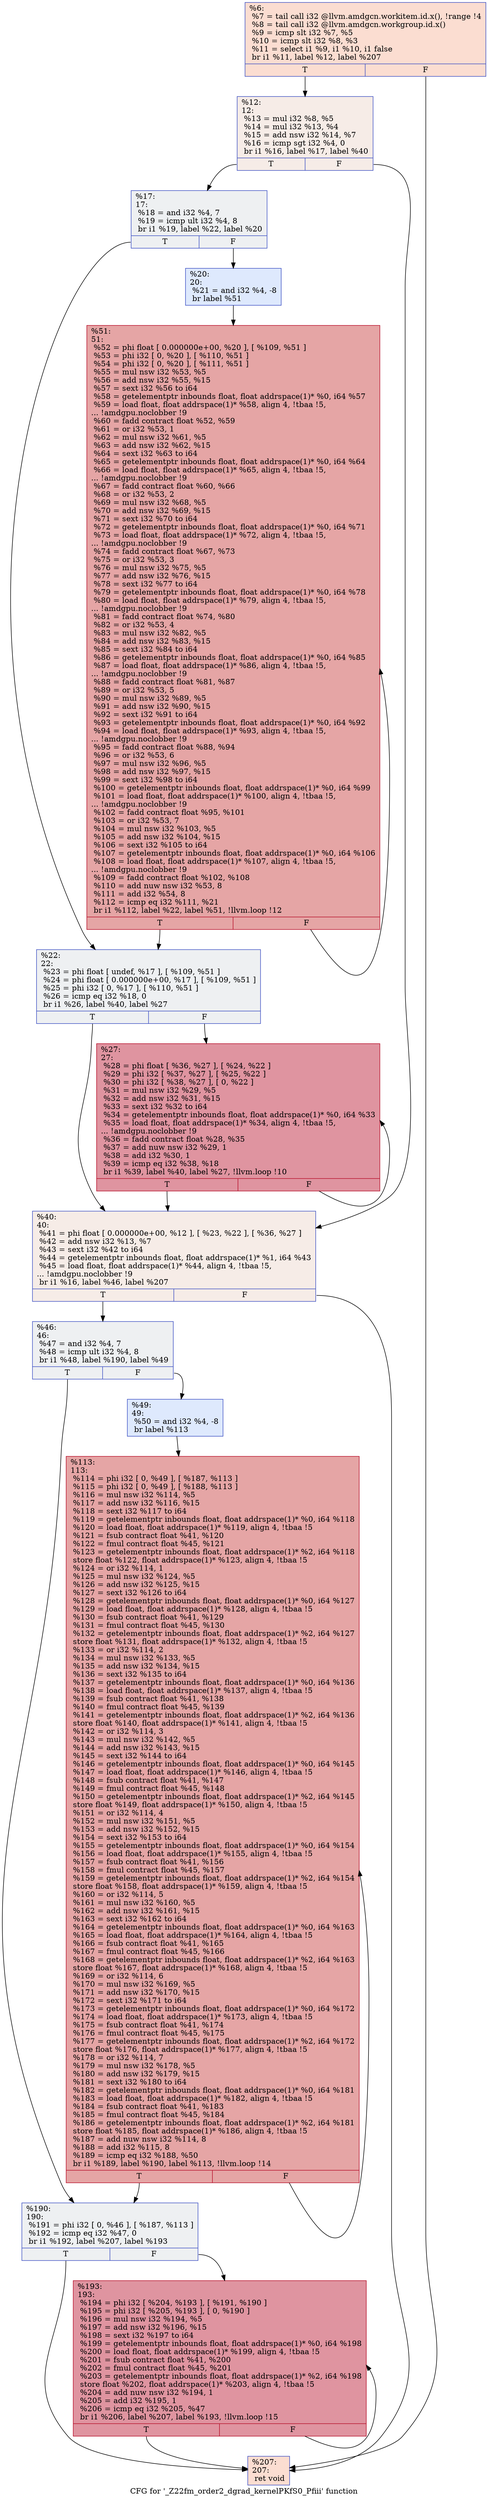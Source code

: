 digraph "CFG for '_Z22fm_order2_dgrad_kernelPKfS0_Pfiii' function" {
	label="CFG for '_Z22fm_order2_dgrad_kernelPKfS0_Pfiii' function";

	Node0x56b1400 [shape=record,color="#3d50c3ff", style=filled, fillcolor="#f7b39670",label="{%6:\l  %7 = tail call i32 @llvm.amdgcn.workitem.id.x(), !range !4\l  %8 = tail call i32 @llvm.amdgcn.workgroup.id.x()\l  %9 = icmp slt i32 %7, %5\l  %10 = icmp slt i32 %8, %3\l  %11 = select i1 %9, i1 %10, i1 false\l  br i1 %11, label %12, label %207\l|{<s0>T|<s1>F}}"];
	Node0x56b1400:s0 -> Node0x56b0690;
	Node0x56b1400:s1 -> Node0x56b2c30;
	Node0x56b0690 [shape=record,color="#3d50c3ff", style=filled, fillcolor="#ead5c970",label="{%12:\l12:                                               \l  %13 = mul i32 %8, %5\l  %14 = mul i32 %13, %4\l  %15 = add nsw i32 %14, %7\l  %16 = icmp sgt i32 %4, 0\l  br i1 %16, label %17, label %40\l|{<s0>T|<s1>F}}"];
	Node0x56b0690:s0 -> Node0x56b2380;
	Node0x56b0690:s1 -> Node0x56b30f0;
	Node0x56b2380 [shape=record,color="#3d50c3ff", style=filled, fillcolor="#d9dce170",label="{%17:\l17:                                               \l  %18 = and i32 %4, 7\l  %19 = icmp ult i32 %4, 8\l  br i1 %19, label %22, label %20\l|{<s0>T|<s1>F}}"];
	Node0x56b2380:s0 -> Node0x56b3370;
	Node0x56b2380:s1 -> Node0x56b33c0;
	Node0x56b33c0 [shape=record,color="#3d50c3ff", style=filled, fillcolor="#b5cdfa70",label="{%20:\l20:                                               \l  %21 = and i32 %4, -8\l  br label %51\l}"];
	Node0x56b33c0 -> Node0x56b35c0;
	Node0x56b3370 [shape=record,color="#3d50c3ff", style=filled, fillcolor="#d9dce170",label="{%22:\l22:                                               \l  %23 = phi float [ undef, %17 ], [ %109, %51 ]\l  %24 = phi float [ 0.000000e+00, %17 ], [ %109, %51 ]\l  %25 = phi i32 [ 0, %17 ], [ %110, %51 ]\l  %26 = icmp eq i32 %18, 0\l  br i1 %26, label %40, label %27\l|{<s0>T|<s1>F}}"];
	Node0x56b3370:s0 -> Node0x56b30f0;
	Node0x56b3370:s1 -> Node0x56b4830;
	Node0x56b4830 [shape=record,color="#b70d28ff", style=filled, fillcolor="#b70d2870",label="{%27:\l27:                                               \l  %28 = phi float [ %36, %27 ], [ %24, %22 ]\l  %29 = phi i32 [ %37, %27 ], [ %25, %22 ]\l  %30 = phi i32 [ %38, %27 ], [ 0, %22 ]\l  %31 = mul nsw i32 %29, %5\l  %32 = add nsw i32 %31, %15\l  %33 = sext i32 %32 to i64\l  %34 = getelementptr inbounds float, float addrspace(1)* %0, i64 %33\l  %35 = load float, float addrspace(1)* %34, align 4, !tbaa !5,\l... !amdgpu.noclobber !9\l  %36 = fadd contract float %28, %35\l  %37 = add nuw nsw i32 %29, 1\l  %38 = add i32 %30, 1\l  %39 = icmp eq i32 %38, %18\l  br i1 %39, label %40, label %27, !llvm.loop !10\l|{<s0>T|<s1>F}}"];
	Node0x56b4830:s0 -> Node0x56b30f0;
	Node0x56b4830:s1 -> Node0x56b4830;
	Node0x56b30f0 [shape=record,color="#3d50c3ff", style=filled, fillcolor="#ead5c970",label="{%40:\l40:                                               \l  %41 = phi float [ 0.000000e+00, %12 ], [ %23, %22 ], [ %36, %27 ]\l  %42 = add nsw i32 %13, %7\l  %43 = sext i32 %42 to i64\l  %44 = getelementptr inbounds float, float addrspace(1)* %1, i64 %43\l  %45 = load float, float addrspace(1)* %44, align 4, !tbaa !5,\l... !amdgpu.noclobber !9\l  br i1 %16, label %46, label %207\l|{<s0>T|<s1>F}}"];
	Node0x56b30f0:s0 -> Node0x56b6600;
	Node0x56b30f0:s1 -> Node0x56b2c30;
	Node0x56b6600 [shape=record,color="#3d50c3ff", style=filled, fillcolor="#d9dce170",label="{%46:\l46:                                               \l  %47 = and i32 %4, 7\l  %48 = icmp ult i32 %4, 8\l  br i1 %48, label %190, label %49\l|{<s0>T|<s1>F}}"];
	Node0x56b6600:s0 -> Node0x56b6860;
	Node0x56b6600:s1 -> Node0x56b68b0;
	Node0x56b68b0 [shape=record,color="#3d50c3ff", style=filled, fillcolor="#b5cdfa70",label="{%49:\l49:                                               \l  %50 = and i32 %4, -8\l  br label %113\l}"];
	Node0x56b68b0 -> Node0x56b6a80;
	Node0x56b35c0 [shape=record,color="#b70d28ff", style=filled, fillcolor="#c5333470",label="{%51:\l51:                                               \l  %52 = phi float [ 0.000000e+00, %20 ], [ %109, %51 ]\l  %53 = phi i32 [ 0, %20 ], [ %110, %51 ]\l  %54 = phi i32 [ 0, %20 ], [ %111, %51 ]\l  %55 = mul nsw i32 %53, %5\l  %56 = add nsw i32 %55, %15\l  %57 = sext i32 %56 to i64\l  %58 = getelementptr inbounds float, float addrspace(1)* %0, i64 %57\l  %59 = load float, float addrspace(1)* %58, align 4, !tbaa !5,\l... !amdgpu.noclobber !9\l  %60 = fadd contract float %52, %59\l  %61 = or i32 %53, 1\l  %62 = mul nsw i32 %61, %5\l  %63 = add nsw i32 %62, %15\l  %64 = sext i32 %63 to i64\l  %65 = getelementptr inbounds float, float addrspace(1)* %0, i64 %64\l  %66 = load float, float addrspace(1)* %65, align 4, !tbaa !5,\l... !amdgpu.noclobber !9\l  %67 = fadd contract float %60, %66\l  %68 = or i32 %53, 2\l  %69 = mul nsw i32 %68, %5\l  %70 = add nsw i32 %69, %15\l  %71 = sext i32 %70 to i64\l  %72 = getelementptr inbounds float, float addrspace(1)* %0, i64 %71\l  %73 = load float, float addrspace(1)* %72, align 4, !tbaa !5,\l... !amdgpu.noclobber !9\l  %74 = fadd contract float %67, %73\l  %75 = or i32 %53, 3\l  %76 = mul nsw i32 %75, %5\l  %77 = add nsw i32 %76, %15\l  %78 = sext i32 %77 to i64\l  %79 = getelementptr inbounds float, float addrspace(1)* %0, i64 %78\l  %80 = load float, float addrspace(1)* %79, align 4, !tbaa !5,\l... !amdgpu.noclobber !9\l  %81 = fadd contract float %74, %80\l  %82 = or i32 %53, 4\l  %83 = mul nsw i32 %82, %5\l  %84 = add nsw i32 %83, %15\l  %85 = sext i32 %84 to i64\l  %86 = getelementptr inbounds float, float addrspace(1)* %0, i64 %85\l  %87 = load float, float addrspace(1)* %86, align 4, !tbaa !5,\l... !amdgpu.noclobber !9\l  %88 = fadd contract float %81, %87\l  %89 = or i32 %53, 5\l  %90 = mul nsw i32 %89, %5\l  %91 = add nsw i32 %90, %15\l  %92 = sext i32 %91 to i64\l  %93 = getelementptr inbounds float, float addrspace(1)* %0, i64 %92\l  %94 = load float, float addrspace(1)* %93, align 4, !tbaa !5,\l... !amdgpu.noclobber !9\l  %95 = fadd contract float %88, %94\l  %96 = or i32 %53, 6\l  %97 = mul nsw i32 %96, %5\l  %98 = add nsw i32 %97, %15\l  %99 = sext i32 %98 to i64\l  %100 = getelementptr inbounds float, float addrspace(1)* %0, i64 %99\l  %101 = load float, float addrspace(1)* %100, align 4, !tbaa !5,\l... !amdgpu.noclobber !9\l  %102 = fadd contract float %95, %101\l  %103 = or i32 %53, 7\l  %104 = mul nsw i32 %103, %5\l  %105 = add nsw i32 %104, %15\l  %106 = sext i32 %105 to i64\l  %107 = getelementptr inbounds float, float addrspace(1)* %0, i64 %106\l  %108 = load float, float addrspace(1)* %107, align 4, !tbaa !5,\l... !amdgpu.noclobber !9\l  %109 = fadd contract float %102, %108\l  %110 = add nuw nsw i32 %53, 8\l  %111 = add i32 %54, 8\l  %112 = icmp eq i32 %111, %21\l  br i1 %112, label %22, label %51, !llvm.loop !12\l|{<s0>T|<s1>F}}"];
	Node0x56b35c0:s0 -> Node0x56b3370;
	Node0x56b35c0:s1 -> Node0x56b35c0;
	Node0x56b6a80 [shape=record,color="#b70d28ff", style=filled, fillcolor="#c5333470",label="{%113:\l113:                                              \l  %114 = phi i32 [ 0, %49 ], [ %187, %113 ]\l  %115 = phi i32 [ 0, %49 ], [ %188, %113 ]\l  %116 = mul nsw i32 %114, %5\l  %117 = add nsw i32 %116, %15\l  %118 = sext i32 %117 to i64\l  %119 = getelementptr inbounds float, float addrspace(1)* %0, i64 %118\l  %120 = load float, float addrspace(1)* %119, align 4, !tbaa !5\l  %121 = fsub contract float %41, %120\l  %122 = fmul contract float %45, %121\l  %123 = getelementptr inbounds float, float addrspace(1)* %2, i64 %118\l  store float %122, float addrspace(1)* %123, align 4, !tbaa !5\l  %124 = or i32 %114, 1\l  %125 = mul nsw i32 %124, %5\l  %126 = add nsw i32 %125, %15\l  %127 = sext i32 %126 to i64\l  %128 = getelementptr inbounds float, float addrspace(1)* %0, i64 %127\l  %129 = load float, float addrspace(1)* %128, align 4, !tbaa !5\l  %130 = fsub contract float %41, %129\l  %131 = fmul contract float %45, %130\l  %132 = getelementptr inbounds float, float addrspace(1)* %2, i64 %127\l  store float %131, float addrspace(1)* %132, align 4, !tbaa !5\l  %133 = or i32 %114, 2\l  %134 = mul nsw i32 %133, %5\l  %135 = add nsw i32 %134, %15\l  %136 = sext i32 %135 to i64\l  %137 = getelementptr inbounds float, float addrspace(1)* %0, i64 %136\l  %138 = load float, float addrspace(1)* %137, align 4, !tbaa !5\l  %139 = fsub contract float %41, %138\l  %140 = fmul contract float %45, %139\l  %141 = getelementptr inbounds float, float addrspace(1)* %2, i64 %136\l  store float %140, float addrspace(1)* %141, align 4, !tbaa !5\l  %142 = or i32 %114, 3\l  %143 = mul nsw i32 %142, %5\l  %144 = add nsw i32 %143, %15\l  %145 = sext i32 %144 to i64\l  %146 = getelementptr inbounds float, float addrspace(1)* %0, i64 %145\l  %147 = load float, float addrspace(1)* %146, align 4, !tbaa !5\l  %148 = fsub contract float %41, %147\l  %149 = fmul contract float %45, %148\l  %150 = getelementptr inbounds float, float addrspace(1)* %2, i64 %145\l  store float %149, float addrspace(1)* %150, align 4, !tbaa !5\l  %151 = or i32 %114, 4\l  %152 = mul nsw i32 %151, %5\l  %153 = add nsw i32 %152, %15\l  %154 = sext i32 %153 to i64\l  %155 = getelementptr inbounds float, float addrspace(1)* %0, i64 %154\l  %156 = load float, float addrspace(1)* %155, align 4, !tbaa !5\l  %157 = fsub contract float %41, %156\l  %158 = fmul contract float %45, %157\l  %159 = getelementptr inbounds float, float addrspace(1)* %2, i64 %154\l  store float %158, float addrspace(1)* %159, align 4, !tbaa !5\l  %160 = or i32 %114, 5\l  %161 = mul nsw i32 %160, %5\l  %162 = add nsw i32 %161, %15\l  %163 = sext i32 %162 to i64\l  %164 = getelementptr inbounds float, float addrspace(1)* %0, i64 %163\l  %165 = load float, float addrspace(1)* %164, align 4, !tbaa !5\l  %166 = fsub contract float %41, %165\l  %167 = fmul contract float %45, %166\l  %168 = getelementptr inbounds float, float addrspace(1)* %2, i64 %163\l  store float %167, float addrspace(1)* %168, align 4, !tbaa !5\l  %169 = or i32 %114, 6\l  %170 = mul nsw i32 %169, %5\l  %171 = add nsw i32 %170, %15\l  %172 = sext i32 %171 to i64\l  %173 = getelementptr inbounds float, float addrspace(1)* %0, i64 %172\l  %174 = load float, float addrspace(1)* %173, align 4, !tbaa !5\l  %175 = fsub contract float %41, %174\l  %176 = fmul contract float %45, %175\l  %177 = getelementptr inbounds float, float addrspace(1)* %2, i64 %172\l  store float %176, float addrspace(1)* %177, align 4, !tbaa !5\l  %178 = or i32 %114, 7\l  %179 = mul nsw i32 %178, %5\l  %180 = add nsw i32 %179, %15\l  %181 = sext i32 %180 to i64\l  %182 = getelementptr inbounds float, float addrspace(1)* %0, i64 %181\l  %183 = load float, float addrspace(1)* %182, align 4, !tbaa !5\l  %184 = fsub contract float %41, %183\l  %185 = fmul contract float %45, %184\l  %186 = getelementptr inbounds float, float addrspace(1)* %2, i64 %181\l  store float %185, float addrspace(1)* %186, align 4, !tbaa !5\l  %187 = add nuw nsw i32 %114, 8\l  %188 = add i32 %115, 8\l  %189 = icmp eq i32 %188, %50\l  br i1 %189, label %190, label %113, !llvm.loop !14\l|{<s0>T|<s1>F}}"];
	Node0x56b6a80:s0 -> Node0x56b6860;
	Node0x56b6a80:s1 -> Node0x56b6a80;
	Node0x56b6860 [shape=record,color="#3d50c3ff", style=filled, fillcolor="#d9dce170",label="{%190:\l190:                                              \l  %191 = phi i32 [ 0, %46 ], [ %187, %113 ]\l  %192 = icmp eq i32 %47, 0\l  br i1 %192, label %207, label %193\l|{<s0>T|<s1>F}}"];
	Node0x56b6860:s0 -> Node0x56b2c30;
	Node0x56b6860:s1 -> Node0x56bc7c0;
	Node0x56bc7c0 [shape=record,color="#b70d28ff", style=filled, fillcolor="#b70d2870",label="{%193:\l193:                                              \l  %194 = phi i32 [ %204, %193 ], [ %191, %190 ]\l  %195 = phi i32 [ %205, %193 ], [ 0, %190 ]\l  %196 = mul nsw i32 %194, %5\l  %197 = add nsw i32 %196, %15\l  %198 = sext i32 %197 to i64\l  %199 = getelementptr inbounds float, float addrspace(1)* %0, i64 %198\l  %200 = load float, float addrspace(1)* %199, align 4, !tbaa !5\l  %201 = fsub contract float %41, %200\l  %202 = fmul contract float %45, %201\l  %203 = getelementptr inbounds float, float addrspace(1)* %2, i64 %198\l  store float %202, float addrspace(1)* %203, align 4, !tbaa !5\l  %204 = add nuw nsw i32 %194, 1\l  %205 = add i32 %195, 1\l  %206 = icmp eq i32 %205, %47\l  br i1 %206, label %207, label %193, !llvm.loop !15\l|{<s0>T|<s1>F}}"];
	Node0x56bc7c0:s0 -> Node0x56b2c30;
	Node0x56bc7c0:s1 -> Node0x56bc7c0;
	Node0x56b2c30 [shape=record,color="#3d50c3ff", style=filled, fillcolor="#f7b39670",label="{%207:\l207:                                              \l  ret void\l}"];
}
